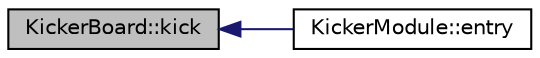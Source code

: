 digraph "KickerBoard::kick"
{
  edge [fontname="Helvetica",fontsize="10",labelfontname="Helvetica",labelfontsize="10"];
  node [fontname="Helvetica",fontsize="10",shape=record];
  rankdir="LR";
  Node47 [label="KickerBoard::kick",height=0.2,width=0.4,color="black", fillcolor="grey75", style="filled", fontcolor="black"];
  Node47 -> Node48 [dir="back",color="midnightblue",fontsize="10",style="solid",fontname="Helvetica"];
  Node48 [label="KickerModule::entry",height=0.2,width=0.4,color="black", fillcolor="white", style="filled",URL="$class_kicker_module.html#a6fcd2828adf2f4c00d113f4b316e22eb",tooltip="Code to run when called by RTOS once per system tick (kperiod) "];
}
